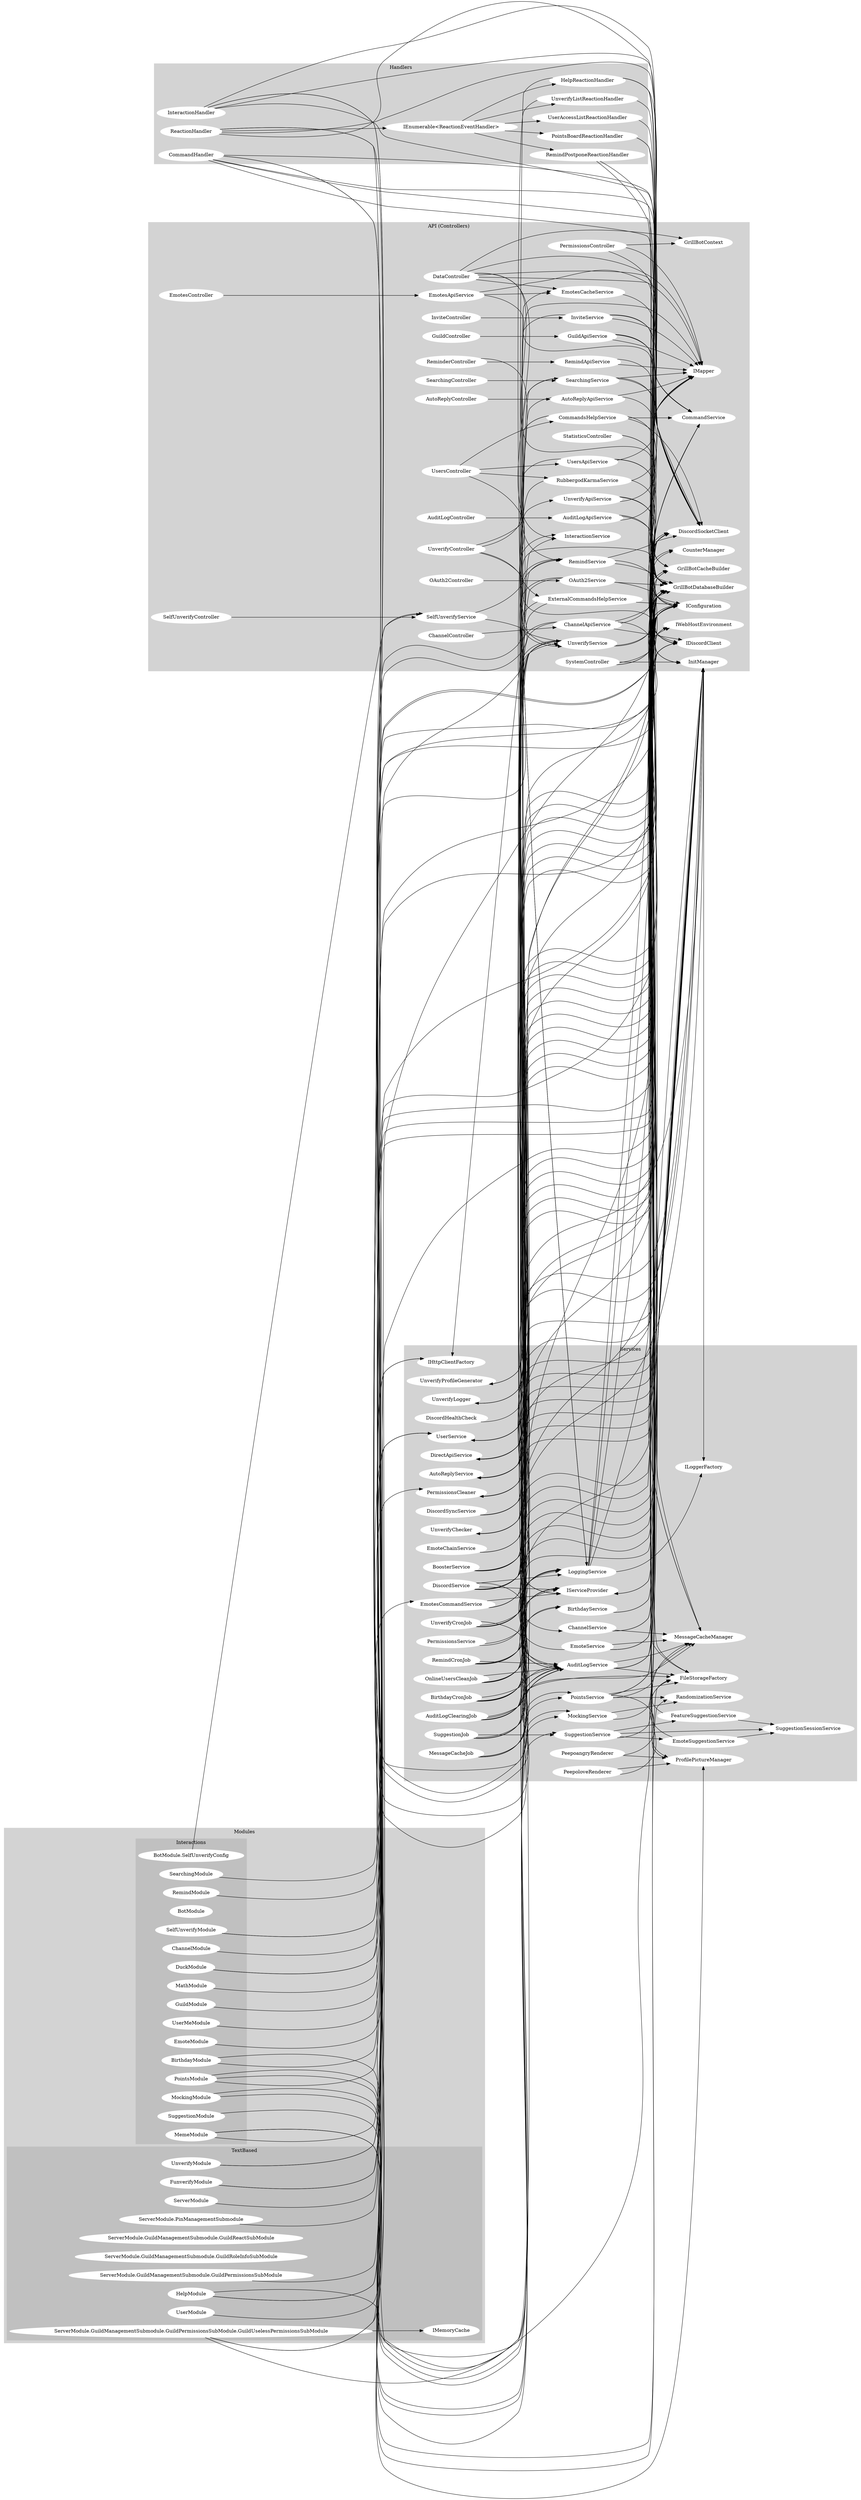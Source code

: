 digraph G {
    rankdir=LR
    
    subgraph cluster_0 {
		style=filled;
		color=lightgrey;
		node [
		    style=filled,
		    color=white
	    ];
		
		AuditLogController -> { AuditLogApiService }
        OAuth2Controller -> OAuth2Service
        AutoReplyController -> { AutoReplyApiService }
        ChannelController -> { ChannelApiService }
        DataController -> { DiscordSocketClient GrillBotContext CommandService IConfiguration InteractionService EmotesCacheService IMapper }
        EmotesController -> EmotesApiService
        GuildController -> { GuildApiService }
        InviteController -> InviteService
        PermissionsController -> { GrillBotContext DiscordSocketClient IMapper }
        ReminderController -> { RemindService RemindApiService }
        SearchingController -> SearchingService
        SelfUnverifyController -> SelfUnverifyService
        StatisticsController -> { GrillBotDatabaseBuilder GrillBotCacheBuilder }
        SystemController -> { IWebHostEnvironment DiscordSocketClient InitManager CounterManager }
        UnverifyController -> { UnverifyService IDiscordClient IMapper UnverifyApiService }
        UsersController -> { CommandsHelpService ExternalCommandsHelpService UsersApiService RubbergodKarmaService }
		
		label = "API (Controllers)";
	}
	
	subgraph cluster_2 {
	    style=filled;
		color=lightgrey;
		node [
		    style=filled,
		    color=white
	    ];
	    
	    AuditLogService -> { DiscordSocketClient GrillBotDatabaseBuilder MessageCacheManager FileStorageFactory InitManager }
	    AuditLogApiService -> { GrillBotDatabaseBuilder IMapper FileStorageFactory }
	    AuditLogClearingJob -> { LoggingService AuditLogService IDiscordClient GrillBotDatabaseBuilder FileStorageFactory InitManager }
	    
	    "BirthdayCronJob" -> "IConfiguration"
        "BirthdayCronJob" -> "BirthdayService"
        "BirthdayCronJob" -> "LoggingService"
        "BirthdayCronJob" -> "AuditLogService"
        "BirthdayCronJob" -> "IDiscordClient"
        "BirthdayCronJob" -> "InitManager"
        
        "BirthdayService" -> "DiscordSocketClient"
        "BirthdayService" -> "GrillBotDatabaseBuilder"
        
        CommandsHelpService -> { DiscordSocketClient CommandService ChannelService IServiceProvider IConfiguration }
        ExternalCommandsHelpService -> { DirectApiService IConfiguration IServiceProvider }
        DirectApiService -> { DiscordSocketClient IConfiguration InitManager GrillBotCacheBuilder }
        
        "DiscordHealthCheck" -> "DiscordSocketClient"
        DiscordService -> { DiscordSocketClient IConfiguration IServiceProvider CommandService LoggingService IWebHostEnvironment InitManager InteractionService AuditLogService }
        "DiscordSyncService" -> "DiscordSocketClient"
        "DiscordSyncService" -> "GrillBotDatabaseBuilder"
        "DiscordSyncService" -> "InitManager"
        
        "EmoteChainService" -> "IConfiguration"
        "EmoteChainService" -> "DiscordSocketClient"
        EmotesApiService -> { GrillBotDatabaseBuilder EmotesCacheService IMapper }
        "EmotesCacheService" -> "DiscordSocketClient"
        "EmotesCommandService" -> "IServiceProvider"
        "EmotesCommandService" -> "GrillBotDatabaseBuilder"
        "EmotesCommandService" -> "IDiscordClient"
        EmoteService -> { DiscordSocketClient GrillBotDatabaseBuilder IConfiguration MessageCacheManager EmotesCacheService }
	    
	    "FileStorageFactory" -> "IConfiguration"
	    
	    GuildApiService -> { GrillBotDatabaseBuilder DiscordSocketClient IMapper GrillBotCacheBuilder }
	    
	    ChannelService -> { DiscordSocketClient GrillBotDatabaseBuilder IConfiguration MessageCacheManager }
	    ChannelApiService -> { GrillBotDatabaseBuilder IMapper IDiscordClient MessageCacheManager AuditLogService AutoReplyService }
	    
	    PeepoangryRenderer -> { FileStorageFactory ProfilePictureManager }
	    PeepoloveRenderer -> { FileStorageFactory ProfilePictureManager }
	    
	    "LoggingService" -> "DiscordSocketClient"
	    "LoggingService" -> "CommandService"
	    "LoggingService" -> "ILoggerFactory"
	    "LoggingService" -> "IConfiguration"
	    "LoggingService" -> "GrillBotDatabaseBuilder"
	    "LoggingService" -> "InteractionService"
	    
	    PermissionsCleaner -> { IDiscordClient }
	    "PermissionsService" -> "GrillBotDatabaseBuilder"
	    "PermissionsService" -> "IServiceProvider"
	    
	    RemindCronJob -> { LoggingService AuditLogService IDiscordClient RemindService InitManager }
	    RemindService -> { DiscordSocketClient GrillBotDatabaseBuilder IConfiguration AuditLogService }
	    RemindApiService -> { GrillBotDatabaseBuilder IMapper }
	    
	    EmoteSuggestionService -> { SuggestionSessionService GrillBotDatabaseBuilder }
	    FeatureSuggestionService -> { SuggestionSessionService IConfiguration }
	    SuggestionJob -> { LoggingService AuditLogService IDiscordClient InitManager SuggestionService GrillBotDatabaseBuilder }
	    SuggestionService -> { EmoteSuggestionService FeatureSuggestionService IDiscordClient SuggestionSessionService }
	    
	    "SelfUnverifyService" -> "UnverifyService"
	    "SelfUnverifyService" -> "GrillBotDatabaseBuilder"
	    
	    UnverifyApiService -> { GrillBotDatabaseBuilder IMapper IDiscordClient }
	    
	    "UnverifyChecker" -> "GrillBotDatabaseBuilder"
	    "UnverifyChecker" -> "IConfiguration"
	    "UnverifyChecker" -> "IWebHostEnvironment"
	    
	    "UnverifyCronJob" -> "LoggingService"
	    "UnverifyCronJob" -> "AuditLogService"
	    "UnverifyCronJob" -> "IDiscordClient"
	    "UnverifyCronJob" -> "UnverifyService"
	    "UnverifyCronJob" -> "InitManager"
	    
	    "UnverifyLogger" -> "DiscordSocketClient"
	    "UnverifyLogger" -> "GrillBotDatabaseBuilder"
	    
	    "UnverifyProfileGenerator" -> "GrillBotDatabaseBuilder"
	    
	    UnverifyService -> { DiscordSocketClient UnverifyChecker UnverifyProfileGenerator UnverifyLogger GrillBotDatabaseBuilder LoggingService PermissionsCleaner }
	    
	    "OnlineUsersCleanJob" -> "LoggingService"
	    "OnlineUsersCleanJob" -> "AuditLogService"
	    "OnlineUsersCleanJob" -> "IDiscordClient"
	    "OnlineUsersCleanJob" -> "GrillBotDatabaseBuilder"
	    "OnlineUsersCleanJob" -> "InitManager"
	    
	    PointsService -> { DiscordSocketClient GrillBotDatabaseBuilder IConfiguration FileStorageFactory MessageCacheManager RandomizationService ProfilePictureManager }
	    UserService -> { GrillBotDatabaseBuilder IConfiguration DiscordSocketClient }
	    UsersApiService -> { GrillBotDatabaseBuilder IMapper IDiscordClient AuditLogService }
	    RubbergodKarmaService -> { DirectApiService IDiscordClient IMapper }
	   
	    AutoReplyApiService -> { AutoReplyService GrillBotDatabaseBuilder IMapper }
	    "AutoReplyService" -> "IConfiguration"
	    "AutoReplyService" -> "DiscordSocketClient"
	    "AutoReplyService" -> "GrillBotDatabaseBuilder"
	    "AutoReplyService" -> "InitManager"
	    
	    "BoosterService" -> "DiscordSocketClient"
	    "BoosterService" -> "GrillBotDatabaseBuilder"
	    "BoosterService" -> "IConfiguration"
	    "BoosterService" -> "InitManager"
	    
	    InviteService -> { DiscordSocketClient GrillBotDatabaseBuilder AuditLogService IMapper }
	    MessageCacheJob -> { LoggingService AuditLogService IDiscordClient InitManager MessageCacheManager }
	    
	    "MockingService" -> "IConfiguration"
	    "MockingService" -> "RandomizationService"
	    
	    "OAuth2Service" -> "IConfiguration"
	    "OAuth2Service" -> "GrillBotDatabaseBuilder"
	    "OAuth2Service" -> "LoggingService"
	    "OAuth2Service" -> "IHttpClientFactory"
	    
	    "RandomizationService"
	    
	    SearchingService -> { DiscordSocketClient GrillBotDatabaseBuilder UserService IMapper }
	    
	    label = "Services"
	}
	
	subgraph cluster_3 {
	    style=filled;
		color=lightgrey;
		node [
		    style=filled,
		    color=white
	    ];
	    
	    "CommandHandler" -> "DiscordSocketClient"
	    "CommandHandler" -> "CommandService"
	    "CommandHandler" -> "IServiceProvider"
	    "CommandHandler" -> "IConfiguration"
	    "CommandHandler" -> "AuditLogService"
	    "CommandHandler" -> "InitManager"
	    
	    "InteractionHandler" -> "DiscordSocketClient"
	    "InteractionHandler" -> "GrillBotDatabaseBuilder"
	    "InteractionHandler" -> "IServiceProvider"
	    "InteractionHandler" -> "InitManager"
	    "InteractionHandler" -> "AuditLogService"
	    
	    ReactionHandler -> { DiscordSocketClient "IEnumerable<ReactionEventHandler>" MessageCacheManager InitManager LoggingService }
	    
	    "IEnumerable<ReactionEventHandler>" -> "HelpReactionHandler"
	    "IEnumerable<ReactionEventHandler>" -> "PointsBoardReactionHandler"
	    "IEnumerable<ReactionEventHandler>" -> "UserAccessListReactionHandler"
	    "IEnumerable<ReactionEventHandler>" -> "UnverifyListReactionHandler"
	    "IEnumerable<ReactionEventHandler>" -> "RemindPostponeReactionHandler"
	    "HelpReactionHandler" -> "CommandService"
	    "HelpReactionHandler" -> "DiscordSocketClient"
	    "HelpReactionHandler" -> "IServiceProvider"
	    "HelpReactionHandler" -> "IConfiguration"
	    "PointsBoardReactionHandler" -> "GrillBotDatabaseBuilder"
	    "PointsBoardReactionHandler" -> "DiscordSocketClient"
	    "RemindPostponeReactionHandler" -> "GrillBotDatabaseBuilder"
	    "RemindPostponeReactionHandler" -> "IDiscordClient"
	    "UserAccessListReactionHandler" -> "DiscordSocketClient"
	    "UnverifyListReactionHandler" -> "DiscordSocketClient"
	    "UnverifyListReactionHandler" -> "UnverifyService"
	    
	    label = "Handlers"
	}
	
	subgraph cluster_4 {
	    style=filled;
		color=lightgrey;
		node [
		    style=filled,
		    color=white
	    ];
	    
	    subgraph cluster_4_1 {
    	    style=filled;
    		color=grey;
    		node [
    		    style=filled,
    		    color=white
    	    ];
    	    
    	    SelfUnverifyModule -> SelfUnverifyService
    	    SelfUnverifyModule -> IConfiguration
    	    UserMeModule -> UserService
    	    BirthdayModule -> BirthdayService
    	    BirthdayModule -> IConfiguration
            BotModule
    	    "BotModule.SelfUnverifyConfig" -> SelfUnverifyService
            DuckModule -> IHttpClientFactory
    	    DuckModule -> IConfiguration
    	    EmoteModule -> EmotesCommandService
    	    GuildModule -> UserService
    	    ChannelModule -> { GrillBotDatabaseBuilder }
    	    MathModule -> IHttpClientFactory
    	    MemeModule -> RandomizationService
    	    MemeModule -> IConfiguration
    	    MockingModule -> MockingService
    	    PointsModule -> PointsService
    	    RemindModule -> RemindService
    	    SearchingModule -> SearchingService
    	    SuggestionModule -> SuggestionService
    	    
	        label = "Interactions"
	    }
	    
	    subgraph cluster_4_2 {
    	    style=filled;
    		color=grey;
    		node [
    		    style=filled,
    		    color=white
    	    ];
    	    
    	    "ServerModule" -> "IConfiguration"
    	    "ServerModule.PinManagementSubmodule" -> "IConfiguration"
    	    "ServerModule.GuildManagementSubmodule.GuildPermissionsSubModule" -> "IConfiguration"
    	    "ServerModule.GuildManagementSubmodule.GuildPermissionsSubModule.GuildUselessPermissionsSubModule" -> { IMemoryCache IConfiguration PermissionsCleaner UnverifyService }
    	    "ServerModule.GuildManagementSubmodule.GuildReactSubModule"
    	    "ServerModule.GuildManagementSubmodule.GuildRoleInfoSubModule"
    	    
    	    "PointsModule" -> "PointsService"
    	    "PointsModule" -> "GrillBotDatabaseBuilder"
    	    
    	    "MockingModule" -> "MockingService"
    	    
    	    MemeModule -> { FileStorageFactory ProfilePictureManager }
    	    HelpModule -> { CommandService IServiceProvider IConfiguration }
    	    
    	    "UserModule" -> "UserService"
    	    
    	    "UnverifyModule" -> "UnverifyService"
    	    "UnverifyModule" -> "IConfiguration"
    	    
    	    "FunverifyModule" -> "UnverifyService"
    	    "FunverifyModule" -> "IConfiguration"
    	    
	        label = "TextBased"
	    }
	    
	    label = "Modules";
	}
	
	subgraph cluster_5 {
	    style=filled;
		color=lightgrey;
		node [
		    style=filled,
		    color=white
	    ];
	    
	    MessageCacheManager -> { DiscordSocketClient InitManager GrillBotCacheBuilder }
	    ProfilePictureManager -> { GrillBotCacheBuilder CounterManager }
	    GrillBotCacheBuilder -> { IServiceProvider }
	    
	    label = "Cache";
	}
	
	subgraph cluster_6 {
	    style=filled;
		color=lightgrey;
		node [
		    style=filled,
		    color=white
	    ];
	    
	    GrillBotDatabaseBuilder -> { IServiceProvider }
	    
	    label = "Database";
	}
	
	subgraph cluster_7 {
	    style=filled;
		color=lightgrey;
		node [
		    style=filled,
		    color=white
	    ];
	    
	    InitManager -> ILoggerFactory
	    CounterManager
	    
	    label = "Common";
	}
}
